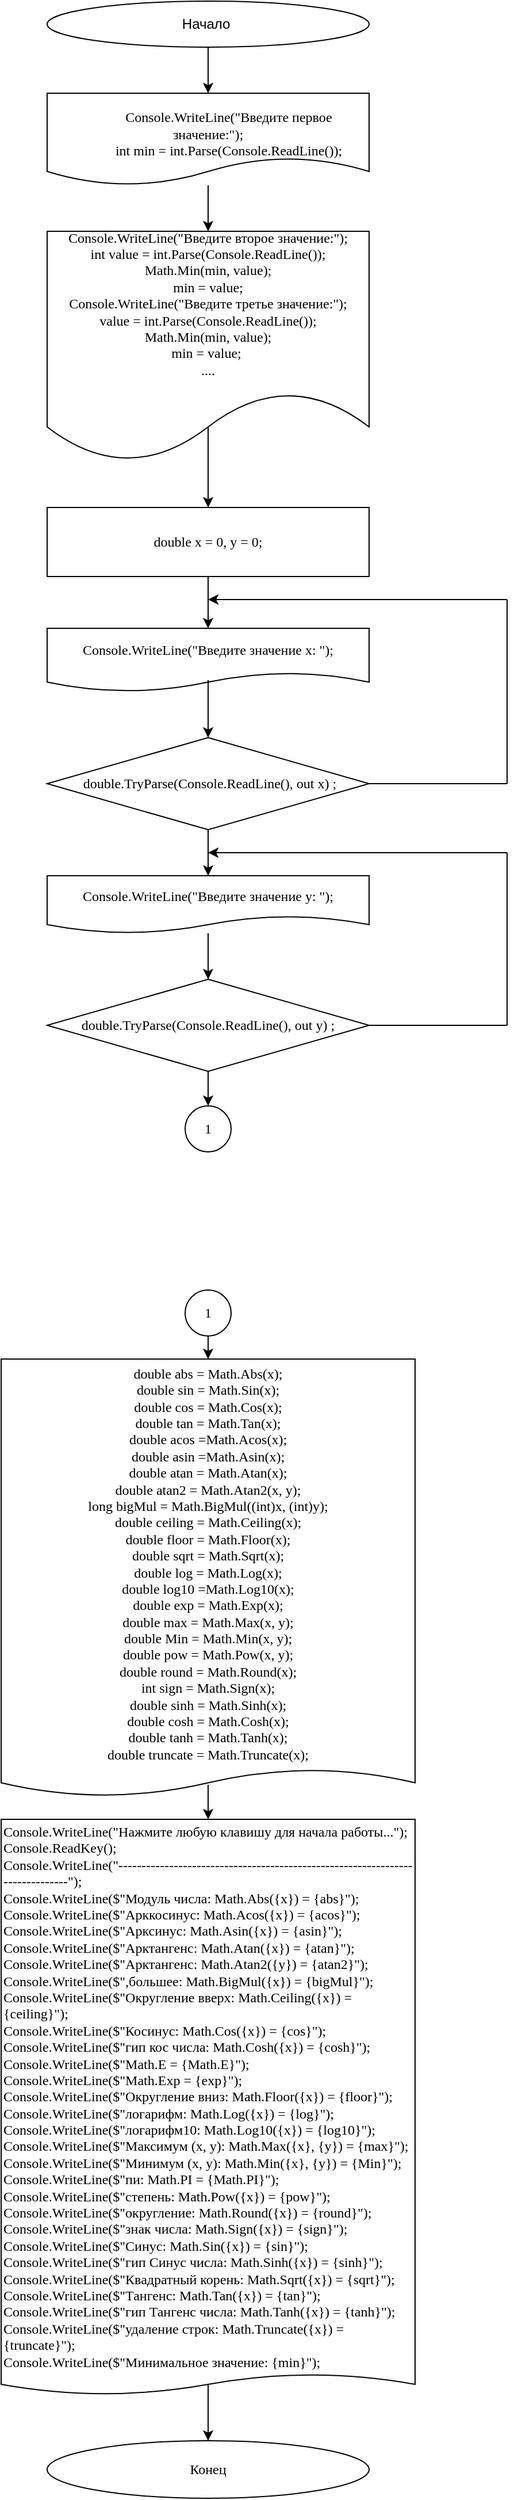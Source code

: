 <mxfile version="26.0.5">
  <diagram name="Страница — 1" id="beJrIaqvk04KeecmctFD">
    <mxGraphModel dx="1414" dy="769" grid="1" gridSize="10" guides="1" tooltips="1" connect="1" arrows="1" fold="1" page="1" pageScale="1" pageWidth="827" pageHeight="1169" math="0" shadow="0">
      <root>
        <mxCell id="0" />
        <mxCell id="1" parent="0" />
        <mxCell id="I69QcnJhP8CfRzv54VIs-12" value="" style="edgeStyle=orthogonalEdgeStyle;rounded=0;orthogonalLoop=1;jettySize=auto;html=1;fontFamily=Times New Roman;fontSize=12;" edge="1" parent="1" source="I69QcnJhP8CfRzv54VIs-1" target="I69QcnJhP8CfRzv54VIs-2">
          <mxGeometry relative="1" as="geometry" />
        </mxCell>
        <mxCell id="I69QcnJhP8CfRzv54VIs-1" value="Начало&amp;nbsp;" style="ellipse;whiteSpace=wrap;html=1;" vertex="1" parent="1">
          <mxGeometry x="280" y="40" width="280" height="40" as="geometry" />
        </mxCell>
        <mxCell id="I69QcnJhP8CfRzv54VIs-13" value="" style="edgeStyle=orthogonalEdgeStyle;rounded=0;orthogonalLoop=1;jettySize=auto;html=1;fontFamily=Times New Roman;fontSize=12;" edge="1" parent="1" source="I69QcnJhP8CfRzv54VIs-2" target="I69QcnJhP8CfRzv54VIs-3">
          <mxGeometry relative="1" as="geometry" />
        </mxCell>
        <mxCell id="I69QcnJhP8CfRzv54VIs-2" value="&lt;div&gt;&lt;br&gt;&lt;/div&gt;&lt;div&gt;&amp;nbsp; &amp;nbsp; &amp;nbsp; &amp;nbsp; &amp;nbsp; &amp;nbsp; Console.WriteLine(&quot;Введите первое значение:&quot;);&lt;/div&gt;&lt;div&gt;&amp;nbsp; &amp;nbsp; &amp;nbsp; &amp;nbsp; &amp;nbsp; &amp;nbsp; int min = int.Parse(Console.ReadLine());&lt;/div&gt;" style="shape=document;whiteSpace=wrap;html=1;boundedLbl=1;fontFamily=Times New Roman;fontSize=12;" vertex="1" parent="1">
          <mxGeometry x="280" y="120" width="280" height="80" as="geometry" />
        </mxCell>
        <mxCell id="I69QcnJhP8CfRzv54VIs-3" value="&lt;div&gt;Console.WriteLine(&quot;Введите второе значение:&quot;);&lt;/div&gt;&lt;div&gt;int value = int.Parse(Console.ReadLine());&lt;/div&gt;&lt;div&gt;Math.Min(min, value);&lt;/div&gt;&lt;div&gt;min = value;&lt;/div&gt;&lt;div&gt;Console.WriteLine(&quot;Введите третье значение:&quot;);&lt;/div&gt;&lt;div&gt;value = int.Parse(Console.ReadLine());&lt;/div&gt;&lt;div&gt;Math.Min(min, value);&lt;/div&gt;&lt;div&gt;min = value;&amp;nbsp;&lt;/div&gt;&lt;div&gt;....&lt;/div&gt;&lt;div&gt;&lt;br&gt;&lt;/div&gt;" style="shape=document;whiteSpace=wrap;html=1;boundedLbl=1;fontFamily=Times New Roman;fontSize=12;" vertex="1" parent="1">
          <mxGeometry x="280" y="240" width="280" height="200" as="geometry" />
        </mxCell>
        <mxCell id="I69QcnJhP8CfRzv54VIs-15" value="" style="edgeStyle=orthogonalEdgeStyle;rounded=0;orthogonalLoop=1;jettySize=auto;html=1;fontFamily=Times New Roman;fontSize=12;" edge="1" parent="1" source="I69QcnJhP8CfRzv54VIs-5" target="I69QcnJhP8CfRzv54VIs-6">
          <mxGeometry relative="1" as="geometry" />
        </mxCell>
        <mxCell id="I69QcnJhP8CfRzv54VIs-5" value="double x = 0, y = 0;" style="rounded=0;whiteSpace=wrap;html=1;fontFamily=Times New Roman;fontSize=12;" vertex="1" parent="1">
          <mxGeometry x="280" y="480" width="280" height="60" as="geometry" />
        </mxCell>
        <mxCell id="I69QcnJhP8CfRzv54VIs-6" value="Console.WriteLine(&quot;Введите значение x: &quot;);" style="shape=document;whiteSpace=wrap;html=1;boundedLbl=1;fontFamily=Times New Roman;fontSize=12;" vertex="1" parent="1">
          <mxGeometry x="280" y="585" width="280" height="55" as="geometry" />
        </mxCell>
        <mxCell id="I69QcnJhP8CfRzv54VIs-17" value="" style="edgeStyle=orthogonalEdgeStyle;rounded=0;orthogonalLoop=1;jettySize=auto;html=1;fontFamily=Times New Roman;fontSize=12;" edge="1" parent="1" source="I69QcnJhP8CfRzv54VIs-7" target="I69QcnJhP8CfRzv54VIs-8">
          <mxGeometry relative="1" as="geometry" />
        </mxCell>
        <mxCell id="I69QcnJhP8CfRzv54VIs-7" value="&amp;nbsp;double.TryParse(Console.ReadLine(), out x) ;" style="rhombus;whiteSpace=wrap;html=1;fontFamily=Times New Roman;fontSize=12;" vertex="1" parent="1">
          <mxGeometry x="280" y="680" width="280" height="80" as="geometry" />
        </mxCell>
        <mxCell id="I69QcnJhP8CfRzv54VIs-18" value="" style="edgeStyle=orthogonalEdgeStyle;rounded=0;orthogonalLoop=1;jettySize=auto;html=1;fontFamily=Times New Roman;fontSize=12;" edge="1" parent="1" source="I69QcnJhP8CfRzv54VIs-8" target="I69QcnJhP8CfRzv54VIs-9">
          <mxGeometry relative="1" as="geometry" />
        </mxCell>
        <mxCell id="I69QcnJhP8CfRzv54VIs-8" value="Console.WriteLine(&quot;Введите значение y: &quot;);" style="shape=document;whiteSpace=wrap;html=1;boundedLbl=1;fontFamily=Times New Roman;fontSize=12;" vertex="1" parent="1">
          <mxGeometry x="280" y="800" width="280" height="50" as="geometry" />
        </mxCell>
        <mxCell id="I69QcnJhP8CfRzv54VIs-29" value="" style="edgeStyle=orthogonalEdgeStyle;rounded=0;orthogonalLoop=1;jettySize=auto;html=1;fontFamily=Times New Roman;fontSize=12;" edge="1" parent="1" source="I69QcnJhP8CfRzv54VIs-9" target="I69QcnJhP8CfRzv54VIs-28">
          <mxGeometry relative="1" as="geometry" />
        </mxCell>
        <mxCell id="I69QcnJhP8CfRzv54VIs-9" value="double.TryParse(Console.ReadLine(), out y) ;" style="rhombus;whiteSpace=wrap;html=1;fontFamily=Times New Roman;fontSize=12;" vertex="1" parent="1">
          <mxGeometry x="280" y="890" width="280" height="80" as="geometry" />
        </mxCell>
        <mxCell id="I69QcnJhP8CfRzv54VIs-19" value="" style="endArrow=classic;html=1;rounded=0;fontFamily=Times New Roman;fontSize=12;" edge="1" parent="1" target="I69QcnJhP8CfRzv54VIs-5">
          <mxGeometry width="50" height="50" relative="1" as="geometry">
            <mxPoint x="420" y="410" as="sourcePoint" />
            <mxPoint x="470" y="360" as="targetPoint" />
          </mxGeometry>
        </mxCell>
        <mxCell id="I69QcnJhP8CfRzv54VIs-20" value="" style="endArrow=classic;html=1;rounded=0;entryX=0.5;entryY=0;entryDx=0;entryDy=0;fontFamily=Times New Roman;fontSize=12;" edge="1" parent="1" target="I69QcnJhP8CfRzv54VIs-7">
          <mxGeometry width="50" height="50" relative="1" as="geometry">
            <mxPoint x="420" y="630" as="sourcePoint" />
            <mxPoint x="470" y="580" as="targetPoint" />
          </mxGeometry>
        </mxCell>
        <mxCell id="I69QcnJhP8CfRzv54VIs-21" value="" style="endArrow=none;html=1;rounded=0;fontFamily=Times New Roman;fontSize=12;" edge="1" parent="1">
          <mxGeometry width="50" height="50" relative="1" as="geometry">
            <mxPoint x="560" y="720" as="sourcePoint" />
            <mxPoint x="680" y="720" as="targetPoint" />
          </mxGeometry>
        </mxCell>
        <mxCell id="I69QcnJhP8CfRzv54VIs-23" value="" style="endArrow=none;html=1;rounded=0;fontFamily=Times New Roman;fontSize=12;" edge="1" parent="1">
          <mxGeometry width="50" height="50" relative="1" as="geometry">
            <mxPoint x="680" y="720" as="sourcePoint" />
            <mxPoint x="680" y="560" as="targetPoint" />
          </mxGeometry>
        </mxCell>
        <mxCell id="I69QcnJhP8CfRzv54VIs-24" value="" style="endArrow=classic;html=1;rounded=0;fontFamily=Times New Roman;fontSize=12;" edge="1" parent="1">
          <mxGeometry width="50" height="50" relative="1" as="geometry">
            <mxPoint x="680" y="560" as="sourcePoint" />
            <mxPoint x="420" y="560" as="targetPoint" />
          </mxGeometry>
        </mxCell>
        <mxCell id="I69QcnJhP8CfRzv54VIs-25" value="" style="endArrow=none;html=1;rounded=0;fontFamily=Times New Roman;fontSize=12;" edge="1" parent="1">
          <mxGeometry width="50" height="50" relative="1" as="geometry">
            <mxPoint x="560" y="930" as="sourcePoint" />
            <mxPoint x="680" y="930" as="targetPoint" />
          </mxGeometry>
        </mxCell>
        <mxCell id="I69QcnJhP8CfRzv54VIs-26" value="" style="endArrow=none;html=1;rounded=0;fontFamily=Times New Roman;fontSize=12;" edge="1" parent="1">
          <mxGeometry width="50" height="50" relative="1" as="geometry">
            <mxPoint x="680" y="930" as="sourcePoint" />
            <mxPoint x="680" y="780" as="targetPoint" />
          </mxGeometry>
        </mxCell>
        <mxCell id="I69QcnJhP8CfRzv54VIs-27" value="" style="endArrow=classic;html=1;rounded=0;fontFamily=Times New Roman;fontSize=12;" edge="1" parent="1">
          <mxGeometry width="50" height="50" relative="1" as="geometry">
            <mxPoint x="680" y="780" as="sourcePoint" />
            <mxPoint x="420" y="780" as="targetPoint" />
          </mxGeometry>
        </mxCell>
        <mxCell id="I69QcnJhP8CfRzv54VIs-28" value="1" style="ellipse;whiteSpace=wrap;html=1;aspect=fixed;fontFamily=Times New Roman;fontSize=12;" vertex="1" parent="1">
          <mxGeometry x="400" y="1000" width="40" height="40" as="geometry" />
        </mxCell>
        <mxCell id="I69QcnJhP8CfRzv54VIs-30" value="1" style="ellipse;whiteSpace=wrap;html=1;aspect=fixed;fontFamily=Times New Roman;fontSize=12;" vertex="1" parent="1">
          <mxGeometry x="400" y="1160" width="40" height="40" as="geometry" />
        </mxCell>
        <mxCell id="I69QcnJhP8CfRzv54VIs-31" value="" style="endArrow=classic;html=1;rounded=0;fontFamily=Times New Roman;fontSize=12;" edge="1" parent="1">
          <mxGeometry width="50" height="50" relative="1" as="geometry">
            <mxPoint x="420" y="1200" as="sourcePoint" />
            <mxPoint x="420" y="1220" as="targetPoint" />
          </mxGeometry>
        </mxCell>
        <mxCell id="I69QcnJhP8CfRzv54VIs-32" value="&lt;div&gt;double abs = Math.Abs(x);&lt;/div&gt;&lt;div&gt;double sin = Math.Sin(x);&lt;/div&gt;&lt;div&gt;double cos = Math.Cos(x);&lt;/div&gt;&lt;div&gt;double tan = Math.Tan(x);&lt;/div&gt;&lt;div&gt;double acos =Math.Acos(x);&lt;/div&gt;&lt;div&gt;double asin =Math.Asin(x);&lt;/div&gt;&lt;div&gt;double atan = Math.Atan(x);&lt;/div&gt;&lt;div&gt;double atan2 = Math.Atan2(x, y);&lt;/div&gt;&lt;div&gt;long bigMul = Math.BigMul((int)x, (int)y);&lt;/div&gt;&lt;div&gt;double ceiling = Math.Ceiling(x);&lt;/div&gt;&lt;div&gt;double floor = Math.Floor(x);&lt;/div&gt;&lt;div&gt;double sqrt = Math.Sqrt(x);&lt;/div&gt;&lt;div&gt;double log = Math.Log(x);&lt;/div&gt;&lt;div&gt;double log10 =Math.Log10(x);&lt;/div&gt;&lt;div&gt;double exp = Math.Exp(x);&lt;/div&gt;&lt;div&gt;double max = Math.Max(x, y);&lt;/div&gt;&lt;div&gt;double Min = Math.Min(x, y);&lt;/div&gt;&lt;div&gt;double pow = Math.Pow(x, y);&lt;/div&gt;&lt;div&gt;double round = Math.Round(x);&lt;/div&gt;&lt;div&gt;int sign = Math.Sign(x);&lt;/div&gt;&lt;div&gt;double sinh = Math.Sinh(x);&lt;/div&gt;&lt;div&gt;double cosh = Math.Cosh(x);&lt;/div&gt;&lt;div&gt;double tanh = Math.Tanh(x);&lt;/div&gt;&lt;div&gt;double truncate = Math.Truncate(x);&lt;/div&gt;" style="shape=document;whiteSpace=wrap;html=1;boundedLbl=1;size=0.062;fontFamily=Times New Roman;fontSize=12;" vertex="1" parent="1">
          <mxGeometry x="240" y="1220" width="360" height="380" as="geometry" />
        </mxCell>
        <mxCell id="I69QcnJhP8CfRzv54VIs-33" value="" style="endArrow=classic;html=1;rounded=0;fontFamily=Times New Roman;fontSize=12;" edge="1" parent="1">
          <mxGeometry width="50" height="50" relative="1" as="geometry">
            <mxPoint x="420" y="1590" as="sourcePoint" />
            <mxPoint x="420" y="1620" as="targetPoint" />
          </mxGeometry>
        </mxCell>
        <mxCell id="I69QcnJhP8CfRzv54VIs-37" value="" style="edgeStyle=orthogonalEdgeStyle;rounded=0;orthogonalLoop=1;jettySize=auto;html=1;exitX=0.5;exitY=0.98;exitDx=0;exitDy=0;exitPerimeter=0;" edge="1" parent="1" source="I69QcnJhP8CfRzv54VIs-34" target="I69QcnJhP8CfRzv54VIs-36">
          <mxGeometry relative="1" as="geometry" />
        </mxCell>
        <mxCell id="I69QcnJhP8CfRzv54VIs-34" value="&lt;div&gt;Console.WriteLine(&quot;Нажмите любую клавишу для начала работы...&quot;);&lt;/div&gt;&lt;div&gt;Console.ReadKey();&lt;/div&gt;&lt;div&gt;Console.WriteLine(&quot;------------------------------------------------------------------------------&quot;);&lt;/div&gt;&lt;div&gt;Console.WriteLine($&quot;Модуль числа: Math.Abs({x}) = {abs}&quot;);&lt;/div&gt;&lt;div&gt;Console.WriteLine($&quot;Арккосинус: Math.Acos({x}) = {acos}&quot;);&lt;/div&gt;&lt;div&gt;Console.WriteLine($&quot;Арксинус: Math.Asin({x}) = {asin}&quot;);&lt;/div&gt;&lt;div&gt;Console.WriteLine($&quot;Арктангенс: Math.Atan({x}) = {atan}&quot;);&lt;/div&gt;&lt;div&gt;Console.WriteLine($&quot;Арктангенс: Math.Atan2({y}) = {atan2}&quot;);&lt;/div&gt;&lt;div&gt;Console.WriteLine($&quot;,большее: Math.BigMul({x}) = {bigMul}&quot;);&lt;/div&gt;&lt;div&gt;Console.WriteLine($&quot;Округление вверх: Math.Ceiling({x}) = {ceiling}&quot;);&lt;/div&gt;&lt;div&gt;Console.WriteLine($&quot;Косинус: Math.Cos({x}) = {cos}&quot;);&lt;/div&gt;&lt;div&gt;Console.WriteLine($&quot;гип кос числа: Math.Cosh({x}) = {cosh}&quot;);&lt;/div&gt;&lt;div&gt;Console.WriteLine($&quot;Math.E = {Math.E}&quot;);&lt;/div&gt;&lt;div&gt;Console.WriteLine($&quot;Math.Exp = {exp}&quot;);&lt;/div&gt;&lt;div&gt;Console.WriteLine($&quot;Округление вниз: Math.Floor({x}) = {floor}&quot;);&lt;/div&gt;&lt;div&gt;Console.WriteLine($&quot;логарифм: Math.Log({x}) = {log}&quot;);&lt;/div&gt;&lt;div&gt;Console.WriteLine($&quot;логарифм10: Math.Log10({x}) = {log10}&quot;);&lt;/div&gt;&lt;div&gt;Console.WriteLine($&quot;Максимум (x, y): Math.Max({x}, {y}) = {max}&quot;);&lt;/div&gt;&lt;div&gt;Console.WriteLine($&quot;Минимум (x, y): Math.Min({x}, {y}) = {Min}&quot;);&lt;/div&gt;&lt;div&gt;Console.WriteLine($&quot;пи: Math.PI = {Math.PI}&quot;);&lt;/div&gt;&lt;div&gt;Console.WriteLine($&quot;степень: Math.Pow({x}) = {pow}&quot;);&lt;/div&gt;&lt;div&gt;Console.WriteLine($&quot;округление: Math.Round({x}) = {round}&quot;);&lt;/div&gt;&lt;div&gt;Console.WriteLine($&quot;знак числа: Math.Sign({x}) = {sign}&quot;);&lt;/div&gt;&lt;div&gt;Console.WriteLine($&quot;Синус: Math.Sin({x}) = {sin}&quot;);&lt;/div&gt;&lt;div&gt;Console.WriteLine($&quot;гип Синус числа: Math.Sinh({x}) = {sinh}&quot;);&lt;/div&gt;&lt;div&gt;Console.WriteLine($&quot;Квадратный корень: Math.Sqrt({x}) = {sqrt}&quot;);&lt;/div&gt;&lt;div&gt;Console.WriteLine($&quot;Тангенс: Math.Tan({x}) = {tan}&quot;);&lt;/div&gt;&lt;div&gt;Console.WriteLine($&quot;гип Тангенс числа: Math.Tanh({x}) = {tanh}&quot;);&lt;/div&gt;&lt;div&gt;Console.WriteLine($&quot;удаление строк: Math.Truncate({x}) = {truncate}&quot;);&lt;/div&gt;&lt;div&gt;Console.WriteLine($&quot;Минимальное значение: {min}&quot;);&lt;/div&gt;" style="shape=document;whiteSpace=wrap;html=1;boundedLbl=1;size=0.036;fontFamily=Times New Roman;fontSize=12;align=left;" vertex="1" parent="1">
          <mxGeometry x="240" y="1620" width="360" height="500" as="geometry" />
        </mxCell>
        <mxCell id="I69QcnJhP8CfRzv54VIs-36" value="Конец" style="ellipse;whiteSpace=wrap;html=1;fontFamily=Times New Roman;fontSize=12;" vertex="1" parent="1">
          <mxGeometry x="280" y="2160" width="280" height="50" as="geometry" />
        </mxCell>
      </root>
    </mxGraphModel>
  </diagram>
</mxfile>

